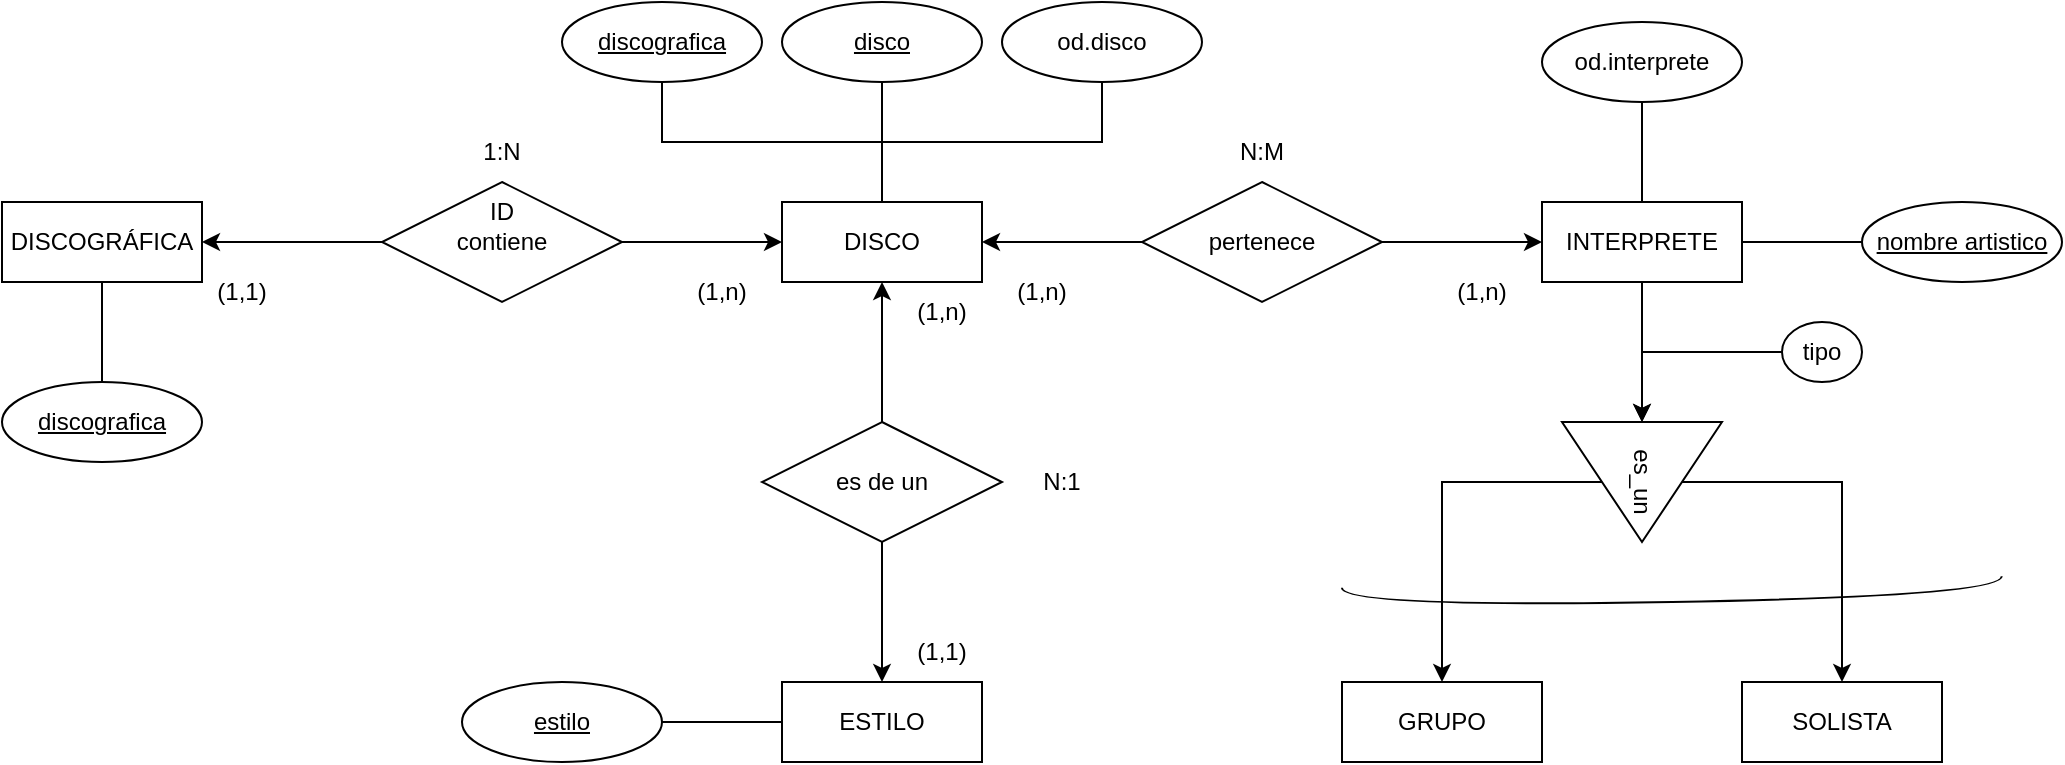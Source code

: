 <mxfile version="15.4.0" type="device"><diagram id="0riKQd5-nMkDLU527bg_" name="Página-1"><mxGraphModel dx="1022" dy="497" grid="1" gridSize="10" guides="1" tooltips="1" connect="1" arrows="1" fold="1" page="1" pageScale="1" pageWidth="827" pageHeight="1169" math="0" shadow="0"><root><mxCell id="0"/><mxCell id="1" parent="0"/><mxCell id="cD1rJBp34bNHSdtsX3I8-1" value="DISCOGRÁFICA" style="whiteSpace=wrap;html=1;align=center;" vertex="1" parent="1"><mxGeometry x="30" y="240" width="100" height="40" as="geometry"/></mxCell><mxCell id="cD1rJBp34bNHSdtsX3I8-5" value="" style="edgeStyle=orthogonalEdgeStyle;rounded=0;orthogonalLoop=1;jettySize=auto;html=1;" edge="1" parent="1" source="cD1rJBp34bNHSdtsX3I8-4" target="cD1rJBp34bNHSdtsX3I8-1"><mxGeometry relative="1" as="geometry"/></mxCell><mxCell id="cD1rJBp34bNHSdtsX3I8-7" value="" style="edgeStyle=orthogonalEdgeStyle;rounded=0;orthogonalLoop=1;jettySize=auto;html=1;" edge="1" parent="1" source="cD1rJBp34bNHSdtsX3I8-4"><mxGeometry relative="1" as="geometry"><mxPoint x="420" y="260" as="targetPoint"/></mxGeometry></mxCell><mxCell id="cD1rJBp34bNHSdtsX3I8-4" value="contiene" style="shape=rhombus;perimeter=rhombusPerimeter;whiteSpace=wrap;html=1;align=center;" vertex="1" parent="1"><mxGeometry x="220" y="230" width="120" height="60" as="geometry"/></mxCell><mxCell id="cD1rJBp34bNHSdtsX3I8-8" value="DISCO" style="whiteSpace=wrap;html=1;align=center;" vertex="1" parent="1"><mxGeometry x="420" y="240" width="100" height="40" as="geometry"/></mxCell><mxCell id="cD1rJBp34bNHSdtsX3I8-10" value="" style="edgeStyle=orthogonalEdgeStyle;rounded=0;orthogonalLoop=1;jettySize=auto;html=1;" edge="1" parent="1" source="cD1rJBp34bNHSdtsX3I8-9" target="cD1rJBp34bNHSdtsX3I8-8"><mxGeometry relative="1" as="geometry"/></mxCell><mxCell id="cD1rJBp34bNHSdtsX3I8-12" value="" style="edgeStyle=orthogonalEdgeStyle;rounded=0;orthogonalLoop=1;jettySize=auto;html=1;" edge="1" parent="1" source="cD1rJBp34bNHSdtsX3I8-9" target="cD1rJBp34bNHSdtsX3I8-11"><mxGeometry relative="1" as="geometry"/></mxCell><mxCell id="cD1rJBp34bNHSdtsX3I8-9" value="es de un" style="shape=rhombus;perimeter=rhombusPerimeter;whiteSpace=wrap;html=1;align=center;" vertex="1" parent="1"><mxGeometry x="410" y="350" width="120" height="60" as="geometry"/></mxCell><mxCell id="cD1rJBp34bNHSdtsX3I8-11" value="ESTILO" style="whiteSpace=wrap;html=1;align=center;" vertex="1" parent="1"><mxGeometry x="420" y="480" width="100" height="40" as="geometry"/></mxCell><mxCell id="cD1rJBp34bNHSdtsX3I8-14" value="" style="edgeStyle=orthogonalEdgeStyle;rounded=0;orthogonalLoop=1;jettySize=auto;html=1;" edge="1" parent="1" source="cD1rJBp34bNHSdtsX3I8-13" target="cD1rJBp34bNHSdtsX3I8-8"><mxGeometry relative="1" as="geometry"/></mxCell><mxCell id="cD1rJBp34bNHSdtsX3I8-16" value="" style="edgeStyle=orthogonalEdgeStyle;rounded=0;orthogonalLoop=1;jettySize=auto;html=1;" edge="1" parent="1" source="cD1rJBp34bNHSdtsX3I8-13" target="cD1rJBp34bNHSdtsX3I8-15"><mxGeometry relative="1" as="geometry"/></mxCell><mxCell id="cD1rJBp34bNHSdtsX3I8-13" value="pertenece" style="shape=rhombus;perimeter=rhombusPerimeter;whiteSpace=wrap;html=1;align=center;" vertex="1" parent="1"><mxGeometry x="600" y="230" width="120" height="60" as="geometry"/></mxCell><mxCell id="cD1rJBp34bNHSdtsX3I8-50" value="" style="edgeStyle=orthogonalEdgeStyle;rounded=0;orthogonalLoop=1;jettySize=auto;html=1;" edge="1" parent="1" source="cD1rJBp34bNHSdtsX3I8-15" target="cD1rJBp34bNHSdtsX3I8-49"><mxGeometry relative="1" as="geometry"/></mxCell><mxCell id="cD1rJBp34bNHSdtsX3I8-15" value="INTERPRETE" style="whiteSpace=wrap;html=1;align=center;" vertex="1" parent="1"><mxGeometry x="800" y="240" width="100" height="40" as="geometry"/></mxCell><mxCell id="cD1rJBp34bNHSdtsX3I8-17" value="ID" style="text;html=1;strokeColor=none;fillColor=none;align=center;verticalAlign=middle;whiteSpace=wrap;rounded=0;" vertex="1" parent="1"><mxGeometry x="250" y="230" width="60" height="30" as="geometry"/></mxCell><mxCell id="cD1rJBp34bNHSdtsX3I8-18" value="(1,n)" style="text;html=1;strokeColor=none;fillColor=none;align=center;verticalAlign=middle;whiteSpace=wrap;rounded=0;" vertex="1" parent="1"><mxGeometry x="360" y="270" width="60" height="30" as="geometry"/></mxCell><mxCell id="cD1rJBp34bNHSdtsX3I8-19" value="(1,1)" style="text;html=1;strokeColor=none;fillColor=none;align=center;verticalAlign=middle;whiteSpace=wrap;rounded=0;" vertex="1" parent="1"><mxGeometry x="120" y="270" width="60" height="30" as="geometry"/></mxCell><mxCell id="cD1rJBp34bNHSdtsX3I8-20" value="(1,1)" style="text;html=1;strokeColor=none;fillColor=none;align=center;verticalAlign=middle;whiteSpace=wrap;rounded=0;" vertex="1" parent="1"><mxGeometry x="470" y="450" width="60" height="30" as="geometry"/></mxCell><mxCell id="cD1rJBp34bNHSdtsX3I8-21" value="(1,n)" style="text;html=1;strokeColor=none;fillColor=none;align=center;verticalAlign=middle;whiteSpace=wrap;rounded=0;" vertex="1" parent="1"><mxGeometry x="470" y="280" width="60" height="30" as="geometry"/></mxCell><mxCell id="cD1rJBp34bNHSdtsX3I8-22" value="(1,n)" style="text;html=1;strokeColor=none;fillColor=none;align=center;verticalAlign=middle;whiteSpace=wrap;rounded=0;" vertex="1" parent="1"><mxGeometry x="520" y="270" width="60" height="30" as="geometry"/></mxCell><mxCell id="cD1rJBp34bNHSdtsX3I8-23" value="(1,n)" style="text;html=1;strokeColor=none;fillColor=none;align=center;verticalAlign=middle;whiteSpace=wrap;rounded=0;" vertex="1" parent="1"><mxGeometry x="740" y="270" width="60" height="30" as="geometry"/></mxCell><mxCell id="cD1rJBp34bNHSdtsX3I8-24" value="1:N" style="text;html=1;strokeColor=none;fillColor=none;align=center;verticalAlign=middle;whiteSpace=wrap;rounded=0;" vertex="1" parent="1"><mxGeometry x="250" y="200" width="60" height="30" as="geometry"/></mxCell><mxCell id="cD1rJBp34bNHSdtsX3I8-25" value="N:M" style="text;html=1;strokeColor=none;fillColor=none;align=center;verticalAlign=middle;whiteSpace=wrap;rounded=0;" vertex="1" parent="1"><mxGeometry x="630" y="200" width="60" height="30" as="geometry"/></mxCell><mxCell id="cD1rJBp34bNHSdtsX3I8-26" value="N:1" style="text;html=1;strokeColor=none;fillColor=none;align=center;verticalAlign=middle;whiteSpace=wrap;rounded=0;" vertex="1" parent="1"><mxGeometry x="530" y="365" width="60" height="30" as="geometry"/></mxCell><mxCell id="cD1rJBp34bNHSdtsX3I8-27" value="discografica" style="ellipse;whiteSpace=wrap;html=1;align=center;fontStyle=4;" vertex="1" parent="1"><mxGeometry x="30" y="330" width="100" height="40" as="geometry"/></mxCell><mxCell id="cD1rJBp34bNHSdtsX3I8-33" value="" style="endArrow=none;html=1;rounded=0;edgeStyle=orthogonalEdgeStyle;exitX=0.5;exitY=1;exitDx=0;exitDy=0;entryX=0.5;entryY=0;entryDx=0;entryDy=0;" edge="1" parent="1" source="cD1rJBp34bNHSdtsX3I8-1" target="cD1rJBp34bNHSdtsX3I8-27"><mxGeometry relative="1" as="geometry"><mxPoint x="130" y="320" as="sourcePoint"/><mxPoint x="290" y="320" as="targetPoint"/></mxGeometry></mxCell><mxCell id="cD1rJBp34bNHSdtsX3I8-34" value="estilo" style="ellipse;whiteSpace=wrap;html=1;align=center;fontStyle=4;" vertex="1" parent="1"><mxGeometry x="260" y="480" width="100" height="40" as="geometry"/></mxCell><mxCell id="cD1rJBp34bNHSdtsX3I8-36" value="" style="endArrow=none;html=1;rounded=0;edgeStyle=orthogonalEdgeStyle;exitX=1;exitY=0.5;exitDx=0;exitDy=0;entryX=0;entryY=0.5;entryDx=0;entryDy=0;" edge="1" parent="1" source="cD1rJBp34bNHSdtsX3I8-34" target="cD1rJBp34bNHSdtsX3I8-11"><mxGeometry relative="1" as="geometry"><mxPoint x="330" y="480" as="sourcePoint"/><mxPoint x="370" y="410" as="targetPoint"/></mxGeometry></mxCell><mxCell id="cD1rJBp34bNHSdtsX3I8-37" value="nombre artistico" style="ellipse;whiteSpace=wrap;html=1;align=center;fontStyle=4;" vertex="1" parent="1"><mxGeometry x="960" y="240" width="100" height="40" as="geometry"/></mxCell><mxCell id="cD1rJBp34bNHSdtsX3I8-38" value="" style="endArrow=none;html=1;rounded=0;edgeStyle=orthogonalEdgeStyle;exitX=0;exitY=0.5;exitDx=0;exitDy=0;entryX=1;entryY=0.5;entryDx=0;entryDy=0;" edge="1" parent="1" source="cD1rJBp34bNHSdtsX3I8-37" target="cD1rJBp34bNHSdtsX3I8-15"><mxGeometry relative="1" as="geometry"><mxPoint x="370" y="510" as="sourcePoint"/><mxPoint x="430" y="510" as="targetPoint"/></mxGeometry></mxCell><mxCell id="cD1rJBp34bNHSdtsX3I8-39" value="discografica" style="ellipse;whiteSpace=wrap;html=1;align=center;fontStyle=4;" vertex="1" parent="1"><mxGeometry x="310" y="140" width="100" height="40" as="geometry"/></mxCell><mxCell id="cD1rJBp34bNHSdtsX3I8-40" value="disco" style="ellipse;whiteSpace=wrap;html=1;align=center;fontStyle=4;" vertex="1" parent="1"><mxGeometry x="420" y="140" width="100" height="40" as="geometry"/></mxCell><mxCell id="cD1rJBp34bNHSdtsX3I8-41" value="" style="endArrow=none;html=1;rounded=0;edgeStyle=orthogonalEdgeStyle;exitX=0.5;exitY=1;exitDx=0;exitDy=0;entryX=0.5;entryY=0;entryDx=0;entryDy=0;" edge="1" parent="1" source="cD1rJBp34bNHSdtsX3I8-39" target="cD1rJBp34bNHSdtsX3I8-8"><mxGeometry relative="1" as="geometry"><mxPoint x="330" y="370" as="sourcePoint"/><mxPoint x="490" y="370" as="targetPoint"/></mxGeometry></mxCell><mxCell id="cD1rJBp34bNHSdtsX3I8-42" value="" style="endArrow=none;html=1;rounded=0;edgeStyle=orthogonalEdgeStyle;exitX=0.5;exitY=1;exitDx=0;exitDy=0;entryX=0.5;entryY=0;entryDx=0;entryDy=0;" edge="1" parent="1" source="cD1rJBp34bNHSdtsX3I8-40" target="cD1rJBp34bNHSdtsX3I8-8"><mxGeometry relative="1" as="geometry"><mxPoint x="424" y="190" as="sourcePoint"/><mxPoint x="480" y="250" as="targetPoint"/></mxGeometry></mxCell><mxCell id="cD1rJBp34bNHSdtsX3I8-43" value="od.interprete" style="ellipse;whiteSpace=wrap;html=1;align=center;" vertex="1" parent="1"><mxGeometry x="800" y="150" width="100" height="40" as="geometry"/></mxCell><mxCell id="cD1rJBp34bNHSdtsX3I8-45" value="" style="endArrow=none;html=1;rounded=0;edgeStyle=orthogonalEdgeStyle;entryX=0.5;entryY=1;entryDx=0;entryDy=0;exitX=0.5;exitY=0;exitDx=0;exitDy=0;" edge="1" parent="1" source="cD1rJBp34bNHSdtsX3I8-15" target="cD1rJBp34bNHSdtsX3I8-43"><mxGeometry relative="1" as="geometry"><mxPoint x="840" y="230" as="sourcePoint"/><mxPoint x="860" y="290" as="targetPoint"/></mxGeometry></mxCell><mxCell id="cD1rJBp34bNHSdtsX3I8-47" value="od.disco" style="ellipse;whiteSpace=wrap;html=1;align=center;" vertex="1" parent="1"><mxGeometry x="530" y="140" width="100" height="40" as="geometry"/></mxCell><mxCell id="cD1rJBp34bNHSdtsX3I8-48" value="" style="endArrow=none;html=1;rounded=0;edgeStyle=orthogonalEdgeStyle;exitX=0.5;exitY=1;exitDx=0;exitDy=0;entryX=0.5;entryY=0;entryDx=0;entryDy=0;" edge="1" parent="1" source="cD1rJBp34bNHSdtsX3I8-47" target="cD1rJBp34bNHSdtsX3I8-8"><mxGeometry relative="1" as="geometry"><mxPoint x="330" y="370" as="sourcePoint"/><mxPoint x="490" y="370" as="targetPoint"/></mxGeometry></mxCell><mxCell id="cD1rJBp34bNHSdtsX3I8-56" style="edgeStyle=orthogonalEdgeStyle;rounded=0;orthogonalLoop=1;jettySize=auto;html=1;exitX=0.5;exitY=1;exitDx=0;exitDy=0;entryX=0.5;entryY=0;entryDx=0;entryDy=0;" edge="1" parent="1" source="cD1rJBp34bNHSdtsX3I8-49" target="cD1rJBp34bNHSdtsX3I8-53"><mxGeometry relative="1" as="geometry"/></mxCell><mxCell id="cD1rJBp34bNHSdtsX3I8-58" style="edgeStyle=orthogonalEdgeStyle;rounded=0;orthogonalLoop=1;jettySize=auto;html=1;exitX=0.5;exitY=0;exitDx=0;exitDy=0;entryX=0.5;entryY=0;entryDx=0;entryDy=0;" edge="1" parent="1" source="cD1rJBp34bNHSdtsX3I8-49" target="cD1rJBp34bNHSdtsX3I8-57"><mxGeometry relative="1" as="geometry"/></mxCell><mxCell id="cD1rJBp34bNHSdtsX3I8-49" value="es_un" style="triangle;whiteSpace=wrap;html=1;rotation=90;" vertex="1" parent="1"><mxGeometry x="820" y="340" width="60" height="80" as="geometry"/></mxCell><mxCell id="cD1rJBp34bNHSdtsX3I8-53" value="GRUPO" style="whiteSpace=wrap;html=1;align=center;" vertex="1" parent="1"><mxGeometry x="700" y="480" width="100" height="40" as="geometry"/></mxCell><mxCell id="cD1rJBp34bNHSdtsX3I8-57" value="SOLISTA" style="whiteSpace=wrap;html=1;align=center;" vertex="1" parent="1"><mxGeometry x="900" y="480" width="100" height="40" as="geometry"/></mxCell><mxCell id="cD1rJBp34bNHSdtsX3I8-60" value="" style="edgeStyle=orthogonalEdgeStyle;rounded=0;orthogonalLoop=1;jettySize=auto;html=1;" edge="1" parent="1" source="cD1rJBp34bNHSdtsX3I8-59" target="cD1rJBp34bNHSdtsX3I8-49"><mxGeometry relative="1" as="geometry"/></mxCell><mxCell id="cD1rJBp34bNHSdtsX3I8-59" value="tipo" style="ellipse;whiteSpace=wrap;html=1;align=center;" vertex="1" parent="1"><mxGeometry x="920" y="300" width="40" height="30" as="geometry"/></mxCell><mxCell id="cD1rJBp34bNHSdtsX3I8-72" value="" style="shape=requiredInterface;html=1;verticalLabelPosition=bottom;sketch=0;rotation=89;" vertex="1" parent="1"><mxGeometry x="860" y="270" width="10" height="330" as="geometry"/></mxCell></root></mxGraphModel></diagram></mxfile>